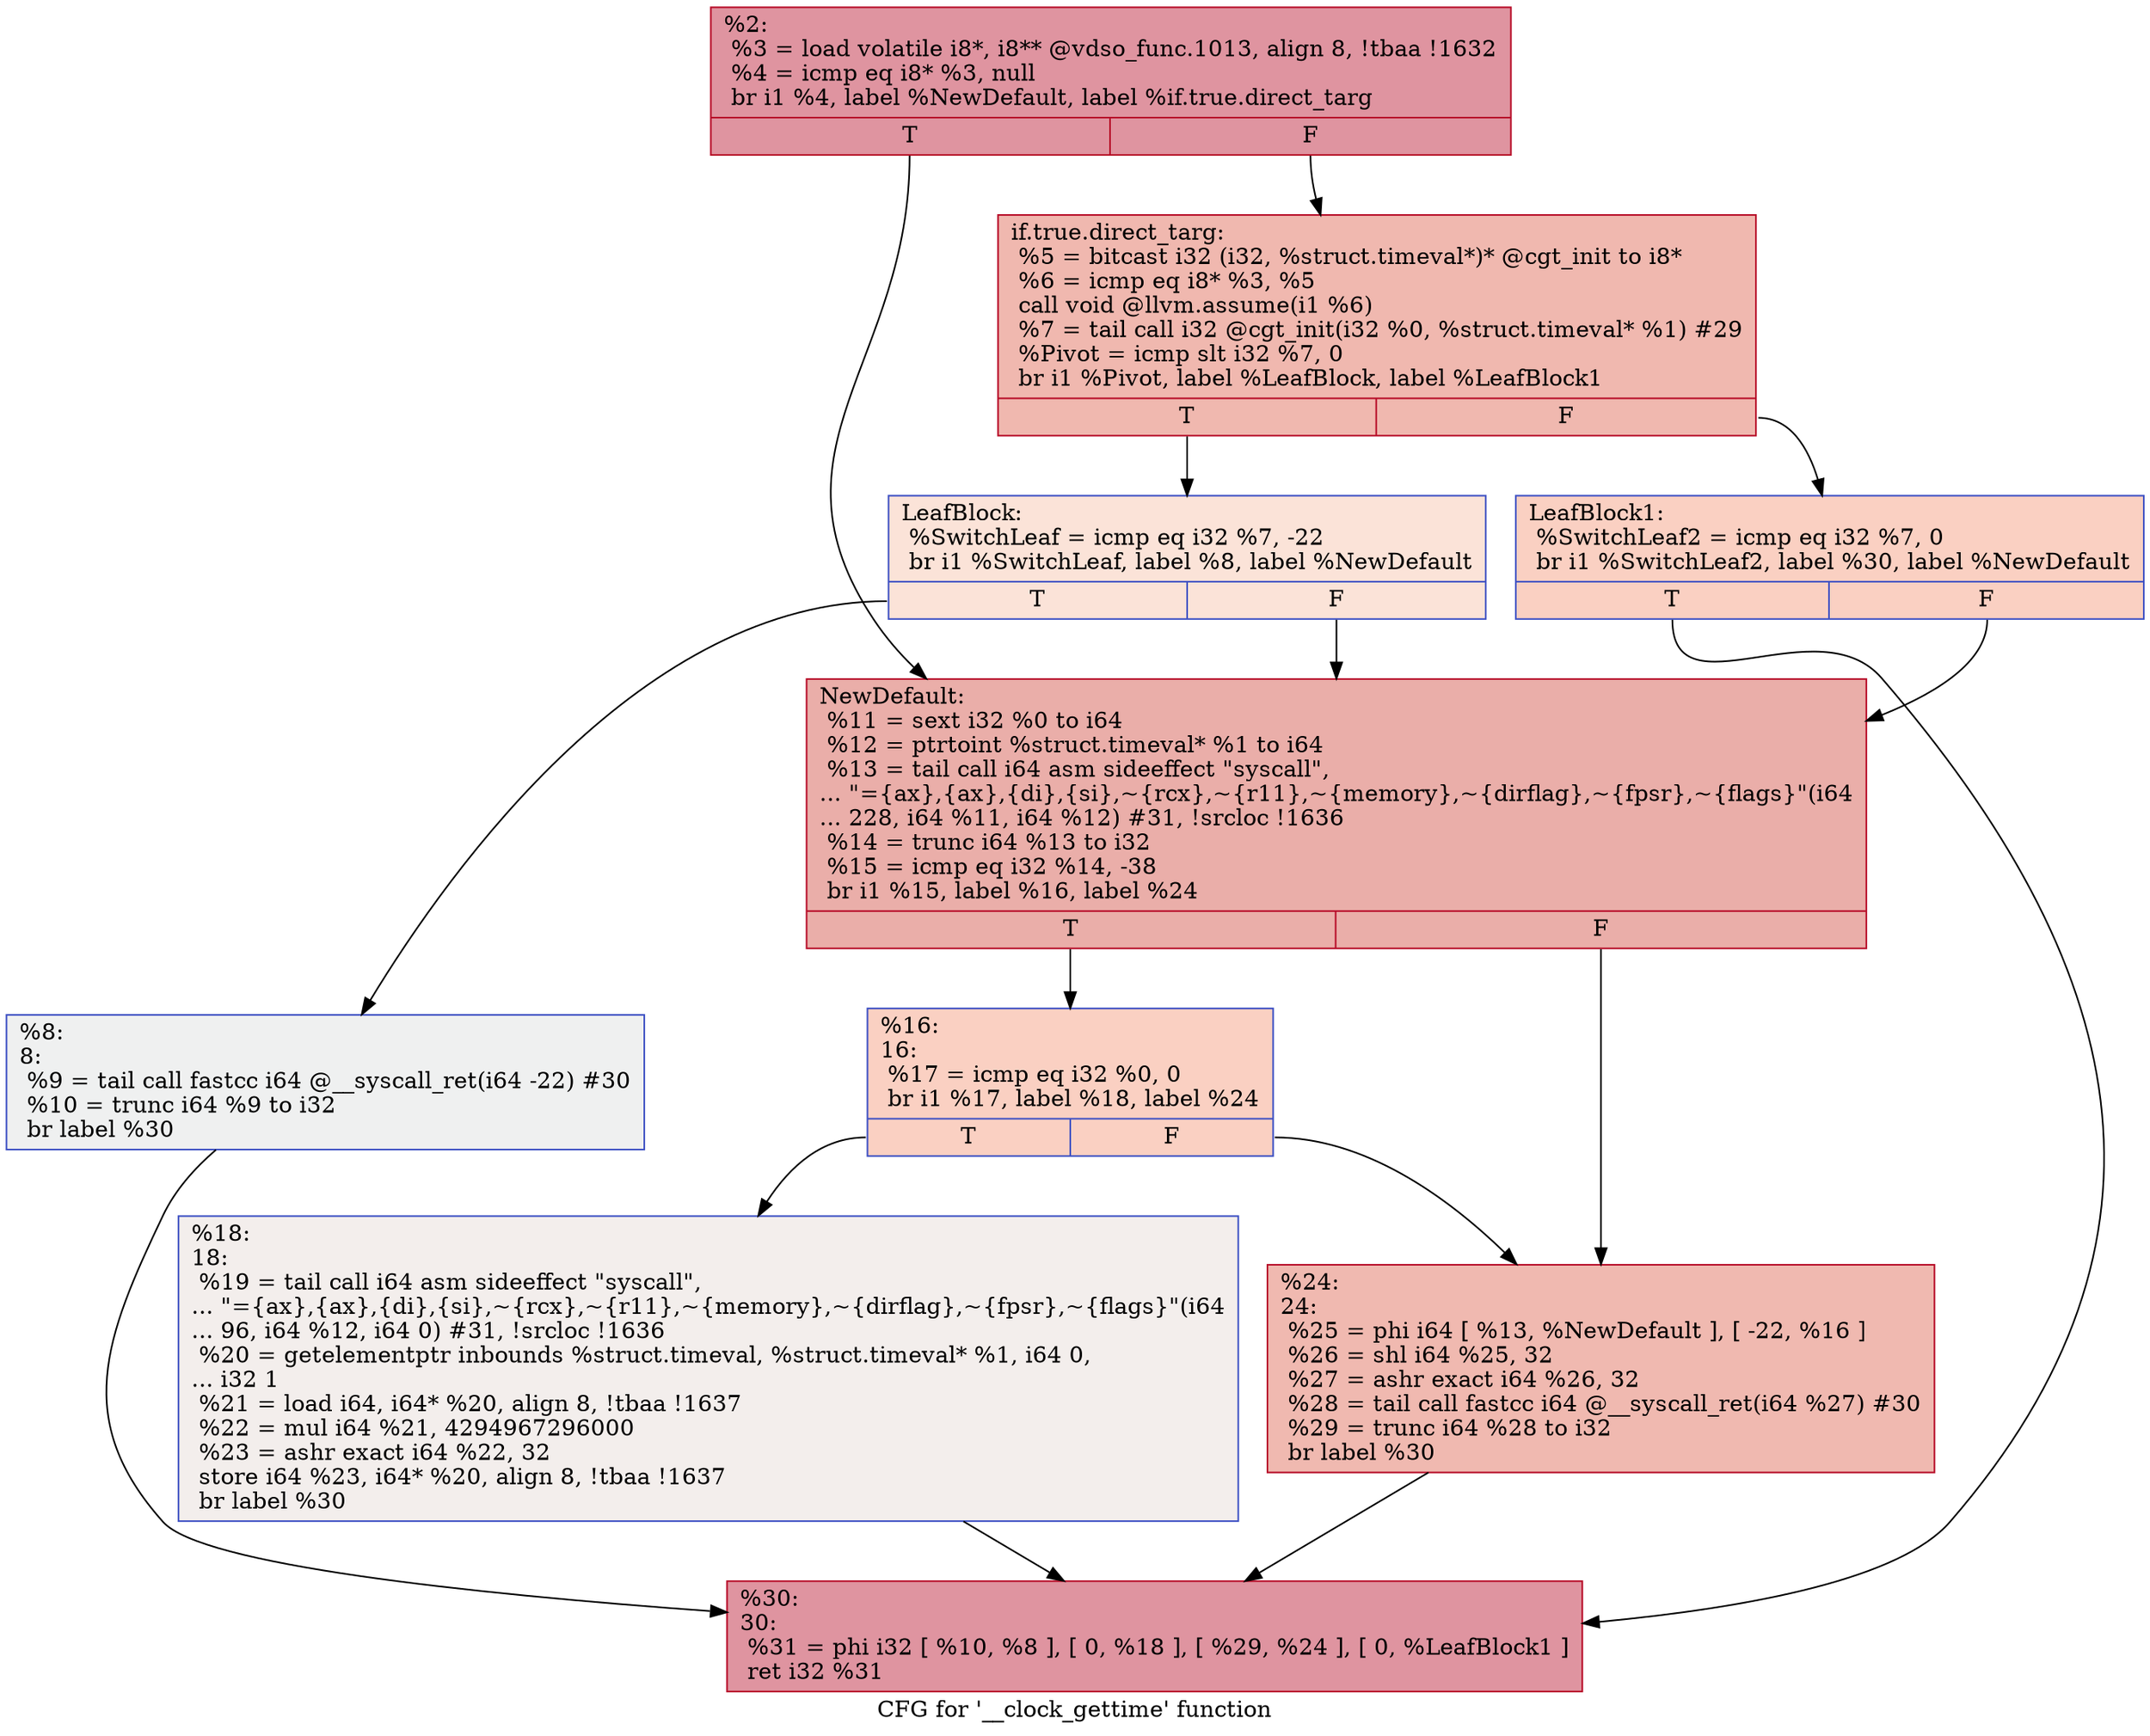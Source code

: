 digraph "CFG for '__clock_gettime' function" {
	label="CFG for '__clock_gettime' function";

	Node0x170d480 [shape=record,color="#b70d28ff", style=filled, fillcolor="#b70d2870",label="{%2:\l  %3 = load volatile i8*, i8** @vdso_func.1013, align 8, !tbaa !1632\l  %4 = icmp eq i8* %3, null\l  br i1 %4, label %NewDefault, label %if.true.direct_targ\l|{<s0>T|<s1>F}}"];
	Node0x170d480:s0 -> Node0x170dc20;
	Node0x170d480:s1 -> Node0x170dae0;
	Node0x170dae0 [shape=record,color="#b70d28ff", style=filled, fillcolor="#dc5d4a70",label="{if.true.direct_targ:                              \l  %5 = bitcast i32 (i32, %struct.timeval*)* @cgt_init to i8*\l  %6 = icmp eq i8* %3, %5\l  call void @llvm.assume(i1 %6)\l  %7 = tail call i32 @cgt_init(i32 %0, %struct.timeval* %1) #29\l  %Pivot = icmp slt i32 %7, 0\l  br i1 %Pivot, label %LeafBlock, label %LeafBlock1\l|{<s0>T|<s1>F}}"];
	Node0x170dae0:s0 -> Node0x170db80;
	Node0x170dae0:s1 -> Node0x170db30;
	Node0x170db30 [shape=record,color="#3d50c3ff", style=filled, fillcolor="#f3947570",label="{LeafBlock1:                                       \l  %SwitchLeaf2 = icmp eq i32 %7, 0\l  br i1 %SwitchLeaf2, label %30, label %NewDefault\l|{<s0>T|<s1>F}}"];
	Node0x170db30:s0 -> Node0x170dd60;
	Node0x170db30:s1 -> Node0x170dc20;
	Node0x170db80 [shape=record,color="#3d50c3ff", style=filled, fillcolor="#f6bfa670",label="{LeafBlock:                                        \l  %SwitchLeaf = icmp eq i32 %7, -22\l  br i1 %SwitchLeaf, label %8, label %NewDefault\l|{<s0>T|<s1>F}}"];
	Node0x170db80:s0 -> Node0x170dbd0;
	Node0x170db80:s1 -> Node0x170dc20;
	Node0x170dbd0 [shape=record,color="#3d50c3ff", style=filled, fillcolor="#dbdcde70",label="{%8:\l8:                                                \l  %9 = tail call fastcc i64 @__syscall_ret(i64 -22) #30\l  %10 = trunc i64 %9 to i32\l  br label %30\l}"];
	Node0x170dbd0 -> Node0x170dd60;
	Node0x170dc20 [shape=record,color="#b70d28ff", style=filled, fillcolor="#d0473d70",label="{NewDefault:                                       \l  %11 = sext i32 %0 to i64\l  %12 = ptrtoint %struct.timeval* %1 to i64\l  %13 = tail call i64 asm sideeffect \"syscall\",\l... \"=\{ax\},\{ax\},\{di\},\{si\},~\{rcx\},~\{r11\},~\{memory\},~\{dirflag\},~\{fpsr\},~\{flags\}\"(i64\l... 228, i64 %11, i64 %12) #31, !srcloc !1636\l  %14 = trunc i64 %13 to i32\l  %15 = icmp eq i32 %14, -38\l  br i1 %15, label %16, label %24\l|{<s0>T|<s1>F}}"];
	Node0x170dc20:s0 -> Node0x170dc70;
	Node0x170dc20:s1 -> Node0x170dd10;
	Node0x170dc70 [shape=record,color="#3d50c3ff", style=filled, fillcolor="#f3947570",label="{%16:\l16:                                               \l  %17 = icmp eq i32 %0, 0\l  br i1 %17, label %18, label %24\l|{<s0>T|<s1>F}}"];
	Node0x170dc70:s0 -> Node0x170dcc0;
	Node0x170dc70:s1 -> Node0x170dd10;
	Node0x170dcc0 [shape=record,color="#3d50c3ff", style=filled, fillcolor="#e3d9d370",label="{%18:\l18:                                               \l  %19 = tail call i64 asm sideeffect \"syscall\",\l... \"=\{ax\},\{ax\},\{di\},\{si\},~\{rcx\},~\{r11\},~\{memory\},~\{dirflag\},~\{fpsr\},~\{flags\}\"(i64\l... 96, i64 %12, i64 0) #31, !srcloc !1636\l  %20 = getelementptr inbounds %struct.timeval, %struct.timeval* %1, i64 0,\l... i32 1\l  %21 = load i64, i64* %20, align 8, !tbaa !1637\l  %22 = mul i64 %21, 4294967296000\l  %23 = ashr exact i64 %22, 32\l  store i64 %23, i64* %20, align 8, !tbaa !1637\l  br label %30\l}"];
	Node0x170dcc0 -> Node0x170dd60;
	Node0x170dd10 [shape=record,color="#b70d28ff", style=filled, fillcolor="#de614d70",label="{%24:\l24:                                               \l  %25 = phi i64 [ %13, %NewDefault ], [ -22, %16 ]\l  %26 = shl i64 %25, 32\l  %27 = ashr exact i64 %26, 32\l  %28 = tail call fastcc i64 @__syscall_ret(i64 %27) #30\l  %29 = trunc i64 %28 to i32\l  br label %30\l}"];
	Node0x170dd10 -> Node0x170dd60;
	Node0x170dd60 [shape=record,color="#b70d28ff", style=filled, fillcolor="#b70d2870",label="{%30:\l30:                                               \l  %31 = phi i32 [ %10, %8 ], [ 0, %18 ], [ %29, %24 ], [ 0, %LeafBlock1 ]\l  ret i32 %31\l}"];
}
